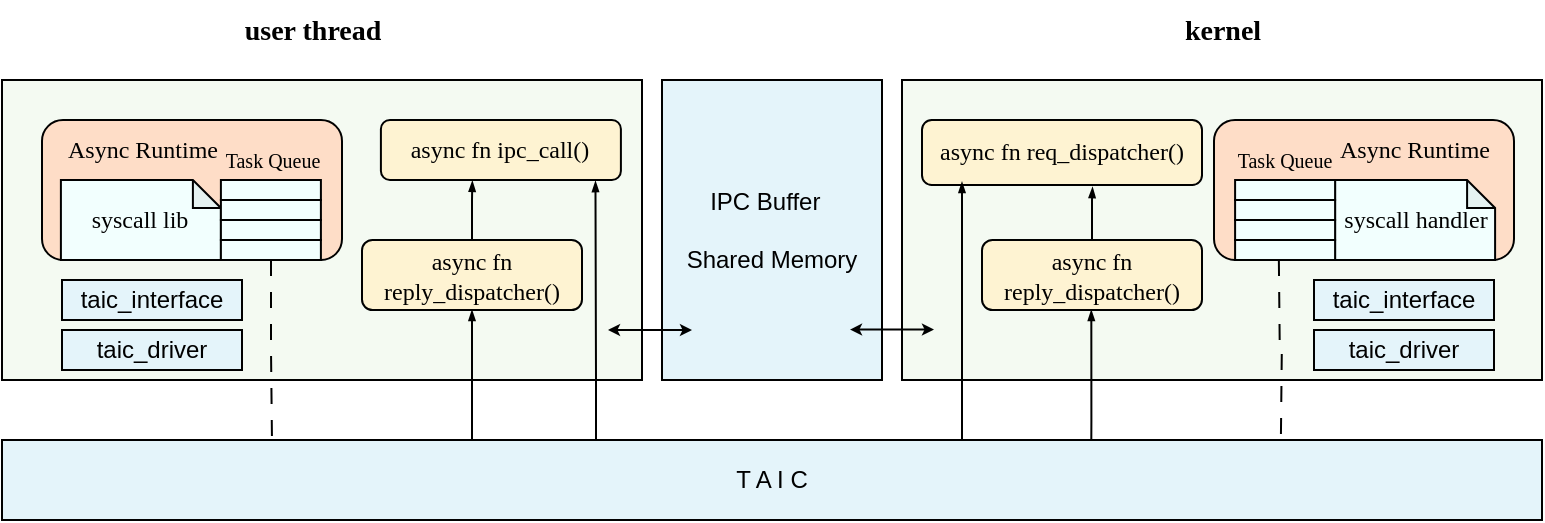 <mxfile version="27.0.5">
  <diagram name="第 1 页" id="T9F7gAKvF-rqMI3GpTuX">
    <mxGraphModel dx="808" dy="-2944" grid="1" gridSize="10" guides="1" tooltips="1" connect="1" arrows="1" fold="1" page="1" pageScale="1" pageWidth="827" pageHeight="1169" math="0" shadow="0">
      <root>
        <mxCell id="0" />
        <mxCell id="1" parent="0" />
        <mxCell id="UxyPSngteQ98GF-ebpW_-1" value="" style="rounded=0;whiteSpace=wrap;html=1;strokeWidth=1;container=0;shadow=0;fillColor=#F4FAF2;" vertex="1" parent="1">
          <mxGeometry x="50" y="3780" width="320" height="150" as="geometry" />
        </mxCell>
        <mxCell id="UxyPSngteQ98GF-ebpW_-2" value="&lt;font face=&quot;Times New Roman&quot;&gt;&lt;b&gt;user thread&lt;/b&gt;&lt;/font&gt;" style="text;html=1;align=center;verticalAlign=middle;resizable=0;points=[];autosize=1;strokeColor=none;fillColor=none;fontSize=14;" vertex="1" parent="1">
          <mxGeometry x="160" y="3740" width="90" height="30" as="geometry" />
        </mxCell>
        <mxCell id="UxyPSngteQ98GF-ebpW_-5" value="&lt;font face=&quot;Times New Roman&quot;&gt;async fn ipc_call()&lt;/font&gt;" style="rounded=1;whiteSpace=wrap;html=1;fillColor=#FEF3D2;" vertex="1" parent="1">
          <mxGeometry x="239.45" y="3800" width="120" height="30" as="geometry" />
        </mxCell>
        <mxCell id="UxyPSngteQ98GF-ebpW_-6" value="" style="rounded=1;whiteSpace=wrap;html=1;fillColor=#FEDDC7;" vertex="1" parent="1">
          <mxGeometry x="70.0" y="3800" width="150" height="70" as="geometry" />
        </mxCell>
        <mxCell id="UxyPSngteQ98GF-ebpW_-7" value="&lt;font face=&quot;Times New Roman&quot;&gt;async fn reply_dispatcher()&lt;/font&gt;" style="rounded=1;whiteSpace=wrap;html=1;fillColor=#FEF3D2;" vertex="1" parent="1">
          <mxGeometry x="230" y="3860" width="110" height="35" as="geometry" />
        </mxCell>
        <mxCell id="UxyPSngteQ98GF-ebpW_-8" value="&lt;font face=&quot;Times New Roman&quot;&gt;Async Runtime&lt;/font&gt;" style="text;html=1;align=center;verticalAlign=middle;resizable=0;points=[];autosize=1;strokeColor=none;fillColor=none;" vertex="1" parent="1">
          <mxGeometry x="70.0" y="3800" width="100" height="30" as="geometry" />
        </mxCell>
        <mxCell id="UxyPSngteQ98GF-ebpW_-14" value="&lt;font face=&quot;Times New Roman&quot;&gt;syscall lib&lt;/font&gt;" style="shape=note;whiteSpace=wrap;html=1;backgroundOutline=1;darkOpacity=0.05;size=14;fillColor=#F2FFFE;" vertex="1" parent="1">
          <mxGeometry x="79.45" y="3830" width="80" height="40" as="geometry" />
        </mxCell>
        <mxCell id="UxyPSngteQ98GF-ebpW_-15" value="" style="rounded=0;whiteSpace=wrap;html=1;fillColor=#F2FFFE;" vertex="1" parent="1">
          <mxGeometry x="159.45" y="3830" width="50" height="10" as="geometry" />
        </mxCell>
        <mxCell id="UxyPSngteQ98GF-ebpW_-16" value="" style="rounded=0;whiteSpace=wrap;html=1;fillColor=#F2FFFE;" vertex="1" parent="1">
          <mxGeometry x="159.45" y="3840" width="50" height="10" as="geometry" />
        </mxCell>
        <mxCell id="UxyPSngteQ98GF-ebpW_-17" value="" style="rounded=0;whiteSpace=wrap;html=1;fillColor=#F2FFFE;" vertex="1" parent="1">
          <mxGeometry x="159.45" y="3850" width="50" height="10" as="geometry" />
        </mxCell>
        <mxCell id="UxyPSngteQ98GF-ebpW_-18" value="" style="rounded=0;whiteSpace=wrap;html=1;fillColor=#F2FFFE;" vertex="1" parent="1">
          <mxGeometry x="159.45" y="3860" width="50" height="10" as="geometry" />
        </mxCell>
        <mxCell id="UxyPSngteQ98GF-ebpW_-19" value="&lt;font style=&quot;font-size: 10px;&quot; face=&quot;Times New Roman&quot;&gt;Task Queue&lt;/font&gt;" style="text;html=1;align=center;verticalAlign=middle;resizable=0;points=[];autosize=1;strokeColor=none;fillColor=none;" vertex="1" parent="1">
          <mxGeometry x="150" y="3805" width="70" height="30" as="geometry" />
        </mxCell>
        <mxCell id="UxyPSngteQ98GF-ebpW_-45" style="edgeStyle=orthogonalEdgeStyle;rounded=0;orthogonalLoop=1;jettySize=auto;html=1;entryX=0.5;entryY=1;entryDx=0;entryDy=0;endArrow=blockThin;endFill=1;endSize=3;" edge="1" parent="1" source="UxyPSngteQ98GF-ebpW_-41" target="UxyPSngteQ98GF-ebpW_-7">
          <mxGeometry relative="1" as="geometry">
            <Array as="points">
              <mxPoint x="285" y="3950" />
              <mxPoint x="285" y="3950" />
            </Array>
          </mxGeometry>
        </mxCell>
        <mxCell id="UxyPSngteQ98GF-ebpW_-41" value="T A I C" style="rounded=0;whiteSpace=wrap;html=1;fillColor=#E4F4FA;" vertex="1" parent="1">
          <mxGeometry x="50" y="3960" width="770" height="40" as="geometry" />
        </mxCell>
        <mxCell id="UxyPSngteQ98GF-ebpW_-42" value="taic_driver" style="rounded=0;whiteSpace=wrap;html=1;fillColor=#E4F4FA;" vertex="1" parent="1">
          <mxGeometry x="80" y="3905" width="90" height="20" as="geometry" />
        </mxCell>
        <mxCell id="UxyPSngteQ98GF-ebpW_-43" value="taic_interface" style="rounded=0;whiteSpace=wrap;html=1;fillColor=#E4F4FA;" vertex="1" parent="1">
          <mxGeometry x="80" y="3880" width="90" height="20" as="geometry" />
        </mxCell>
        <mxCell id="UxyPSngteQ98GF-ebpW_-44" style="edgeStyle=orthogonalEdgeStyle;rounded=0;orthogonalLoop=1;jettySize=auto;html=1;entryX=0.176;entryY=-0.004;entryDx=0;entryDy=0;entryPerimeter=0;strokeWidth=1;endArrow=none;startFill=0;endFill=1;endSize=3;dashed=1;dashPattern=8 8;" edge="1" parent="1" source="UxyPSngteQ98GF-ebpW_-18" target="UxyPSngteQ98GF-ebpW_-41">
          <mxGeometry relative="1" as="geometry">
            <Array as="points">
              <mxPoint x="185" y="3915" />
              <mxPoint x="185" y="3915" />
              <mxPoint x="185" y="3961" />
              <mxPoint x="186" y="3961" />
            </Array>
          </mxGeometry>
        </mxCell>
        <mxCell id="UxyPSngteQ98GF-ebpW_-46" style="edgeStyle=orthogonalEdgeStyle;rounded=0;orthogonalLoop=1;jettySize=auto;html=1;entryX=0.381;entryY=1.014;entryDx=0;entryDy=0;entryPerimeter=0;endArrow=blockThin;endFill=1;endSize=3;" edge="1" parent="1" source="UxyPSngteQ98GF-ebpW_-7" target="UxyPSngteQ98GF-ebpW_-5">
          <mxGeometry relative="1" as="geometry" />
        </mxCell>
        <mxCell id="UxyPSngteQ98GF-ebpW_-47" style="edgeStyle=orthogonalEdgeStyle;rounded=0;orthogonalLoop=1;jettySize=auto;html=1;entryX=0.894;entryY=1.019;entryDx=0;entryDy=0;entryPerimeter=0;endArrow=blockThin;endFill=1;endSize=3;" edge="1" parent="1" source="UxyPSngteQ98GF-ebpW_-41" target="UxyPSngteQ98GF-ebpW_-5">
          <mxGeometry relative="1" as="geometry">
            <Array as="points">
              <mxPoint x="347" y="3930" />
              <mxPoint x="347" y="3930" />
            </Array>
          </mxGeometry>
        </mxCell>
        <mxCell id="UxyPSngteQ98GF-ebpW_-3" value="" style="rounded=0;whiteSpace=wrap;html=1;strokeWidth=1;container=0;shadow=0;fillColor=#F4FAF2;movable=1;resizable=1;rotatable=1;deletable=1;editable=1;locked=0;connectable=1;" vertex="1" parent="1">
          <mxGeometry x="500" y="3780" width="320" height="150" as="geometry" />
        </mxCell>
        <mxCell id="UxyPSngteQ98GF-ebpW_-4" value="&lt;font face=&quot;Times New Roman&quot;&gt;&lt;b&gt;kernel&lt;/b&gt;&lt;/font&gt;" style="text;html=1;align=center;verticalAlign=middle;resizable=0;points=[];autosize=1;strokeColor=none;fillColor=none;flipH=0;fontSize=14;" vertex="1" parent="1">
          <mxGeometry x="630" y="3740" width="60" height="30" as="geometry" />
        </mxCell>
        <mxCell id="UxyPSngteQ98GF-ebpW_-13" value="&lt;font face=&quot;Times New Roman&quot;&gt;async fn req_&lt;/font&gt;&lt;span style=&quot;font-family: &amp;quot;Times New Roman&amp;quot;;&quot;&gt;dispatcher&lt;/span&gt;&lt;font face=&quot;Times New Roman&quot;&gt;()&lt;/font&gt;" style="rounded=1;whiteSpace=wrap;html=1;fillColor=#FEF3D2;flipH=0;" vertex="1" parent="1">
          <mxGeometry x="510" y="3800" width="140" height="32.5" as="geometry" />
        </mxCell>
        <mxCell id="UxyPSngteQ98GF-ebpW_-69" value="" style="rounded=1;whiteSpace=wrap;html=1;fillColor=#FEDDC7;flipH=0;" vertex="1" parent="1">
          <mxGeometry x="656" y="3800" width="150" height="70" as="geometry" />
        </mxCell>
        <mxCell id="UxyPSngteQ98GF-ebpW_-70" value="&lt;font face=&quot;Times New Roman&quot;&gt;Async Runtime&lt;/font&gt;" style="text;html=1;align=center;verticalAlign=middle;resizable=0;points=[];autosize=1;strokeColor=none;fillColor=none;flipH=0;" vertex="1" parent="1">
          <mxGeometry x="706" y="3800" width="100" height="30" as="geometry" />
        </mxCell>
        <mxCell id="UxyPSngteQ98GF-ebpW_-71" value="&lt;font face=&quot;Times New Roman&quot;&gt;syscall handler&lt;/font&gt;" style="shape=note;whiteSpace=wrap;html=1;backgroundOutline=1;darkOpacity=0.05;size=14;fillColor=#F2FFFE;flipH=0;" vertex="1" parent="1">
          <mxGeometry x="716.55" y="3830" width="80" height="40" as="geometry" />
        </mxCell>
        <mxCell id="UxyPSngteQ98GF-ebpW_-72" value="" style="rounded=0;whiteSpace=wrap;html=1;fillColor=#F2FFFE;flipH=0;" vertex="1" parent="1">
          <mxGeometry x="666.55" y="3830" width="50" height="10" as="geometry" />
        </mxCell>
        <mxCell id="UxyPSngteQ98GF-ebpW_-73" value="" style="rounded=0;whiteSpace=wrap;html=1;fillColor=#F2FFFE;flipH=0;" vertex="1" parent="1">
          <mxGeometry x="666.55" y="3840" width="50" height="10" as="geometry" />
        </mxCell>
        <mxCell id="UxyPSngteQ98GF-ebpW_-74" value="" style="rounded=0;whiteSpace=wrap;html=1;fillColor=#F2FFFE;flipH=0;" vertex="1" parent="1">
          <mxGeometry x="666.55" y="3850" width="50" height="10" as="geometry" />
        </mxCell>
        <mxCell id="UxyPSngteQ98GF-ebpW_-75" value="" style="rounded=0;whiteSpace=wrap;html=1;fillColor=#F2FFFE;flipH=0;" vertex="1" parent="1">
          <mxGeometry x="666.55" y="3860" width="50" height="10" as="geometry" />
        </mxCell>
        <mxCell id="UxyPSngteQ98GF-ebpW_-76" value="&lt;font style=&quot;font-size: 10px;&quot; face=&quot;Times New Roman&quot;&gt;Task Queue&lt;/font&gt;" style="text;html=1;align=center;verticalAlign=middle;resizable=0;points=[];autosize=1;strokeColor=none;fillColor=none;flipH=0;" vertex="1" parent="1">
          <mxGeometry x="656" y="3805" width="70" height="30" as="geometry" />
        </mxCell>
        <mxCell id="UxyPSngteQ98GF-ebpW_-81" value="taic_driver" style="rounded=0;whiteSpace=wrap;html=1;fillColor=#E4F4FA;flipH=0;" vertex="1" parent="1">
          <mxGeometry x="706" y="3905" width="90" height="20" as="geometry" />
        </mxCell>
        <mxCell id="UxyPSngteQ98GF-ebpW_-82" value="taic_interface" style="rounded=0;whiteSpace=wrap;html=1;fillColor=#E4F4FA;flipH=0;" vertex="1" parent="1">
          <mxGeometry x="706" y="3880" width="90" height="20" as="geometry" />
        </mxCell>
        <mxCell id="UxyPSngteQ98GF-ebpW_-83" value="&lt;font face=&quot;Times New Roman&quot;&gt;async fn reply_dispatcher(&lt;/font&gt;&lt;span style=&quot;font-family: &amp;quot;Times New Roman&amp;quot;; background-color: transparent; color: light-dark(rgb(0, 0, 0), rgb(255, 255, 255));&quot;&gt;)&lt;/span&gt;" style="rounded=1;whiteSpace=wrap;html=1;fillColor=#FEF3D2;flipH=0;" vertex="1" parent="1">
          <mxGeometry x="540" y="3860" width="110" height="35" as="geometry" />
        </mxCell>
        <mxCell id="UxyPSngteQ98GF-ebpW_-88" style="edgeStyle=orthogonalEdgeStyle;rounded=0;orthogonalLoop=1;jettySize=auto;html=1;entryX=0.609;entryY=1.033;entryDx=0;entryDy=0;entryPerimeter=0;endArrow=blockThin;endFill=1;endSize=3;" edge="1" parent="1" source="UxyPSngteQ98GF-ebpW_-83" target="UxyPSngteQ98GF-ebpW_-13">
          <mxGeometry relative="1" as="geometry" />
        </mxCell>
        <mxCell id="UxyPSngteQ98GF-ebpW_-90" style="edgeStyle=orthogonalEdgeStyle;rounded=0;orthogonalLoop=1;jettySize=auto;html=1;entryX=0.201;entryY=0.019;entryDx=0;entryDy=0;entryPerimeter=0;strokeWidth=1;endArrow=none;startFill=0;endFill=1;endSize=3;dashed=1;dashPattern=8 8;" edge="1" parent="1">
          <mxGeometry relative="1" as="geometry">
            <mxPoint x="688.43" y="3870" as="sourcePoint" />
            <mxPoint x="689.43" y="3961" as="targetPoint" />
          </mxGeometry>
        </mxCell>
        <mxCell id="UxyPSngteQ98GF-ebpW_-91" value="IPC Buffer&amp;nbsp;&amp;nbsp;&lt;div&gt;&lt;br&gt;&lt;div&gt;Shared Memory&lt;/div&gt;&lt;/div&gt;" style="rounded=0;whiteSpace=wrap;html=1;fillColor=#E4F4FA;" vertex="1" parent="1">
          <mxGeometry x="380" y="3780" width="110" height="150" as="geometry" />
        </mxCell>
        <mxCell id="UxyPSngteQ98GF-ebpW_-92" style="edgeStyle=orthogonalEdgeStyle;rounded=0;orthogonalLoop=1;jettySize=auto;html=1;entryX=0.894;entryY=1.019;entryDx=0;entryDy=0;entryPerimeter=0;endArrow=blockThin;endFill=1;endSize=3;" edge="1" parent="1">
          <mxGeometry relative="1" as="geometry">
            <mxPoint x="530" y="3960" as="sourcePoint" />
            <mxPoint x="530" y="3831" as="targetPoint" />
            <Array as="points">
              <mxPoint x="530" y="3930" />
              <mxPoint x="530" y="3930" />
            </Array>
          </mxGeometry>
        </mxCell>
        <mxCell id="UxyPSngteQ98GF-ebpW_-93" style="edgeStyle=orthogonalEdgeStyle;rounded=0;orthogonalLoop=1;jettySize=auto;html=1;entryX=0.5;entryY=1;entryDx=0;entryDy=0;endArrow=blockThin;endFill=1;endSize=3;" edge="1" parent="1">
          <mxGeometry relative="1" as="geometry">
            <mxPoint x="594.66" y="3960" as="sourcePoint" />
            <mxPoint x="594.66" y="3895" as="targetPoint" />
            <Array as="points">
              <mxPoint x="594.66" y="3950" />
              <mxPoint x="594.66" y="3950" />
            </Array>
          </mxGeometry>
        </mxCell>
        <mxCell id="UxyPSngteQ98GF-ebpW_-94" value="" style="endArrow=classic;startArrow=classic;html=1;rounded=0;endSize=3;startSize=3;" edge="1" parent="1">
          <mxGeometry width="50" height="50" relative="1" as="geometry">
            <mxPoint x="353" y="3905" as="sourcePoint" />
            <mxPoint x="395" y="3905" as="targetPoint" />
          </mxGeometry>
        </mxCell>
        <mxCell id="UxyPSngteQ98GF-ebpW_-95" value="" style="endArrow=classic;startArrow=classic;html=1;rounded=0;endSize=3;startSize=3;" edge="1" parent="1">
          <mxGeometry width="50" height="50" relative="1" as="geometry">
            <mxPoint x="474" y="3904.77" as="sourcePoint" />
            <mxPoint x="516" y="3904.77" as="targetPoint" />
          </mxGeometry>
        </mxCell>
      </root>
    </mxGraphModel>
  </diagram>
</mxfile>
